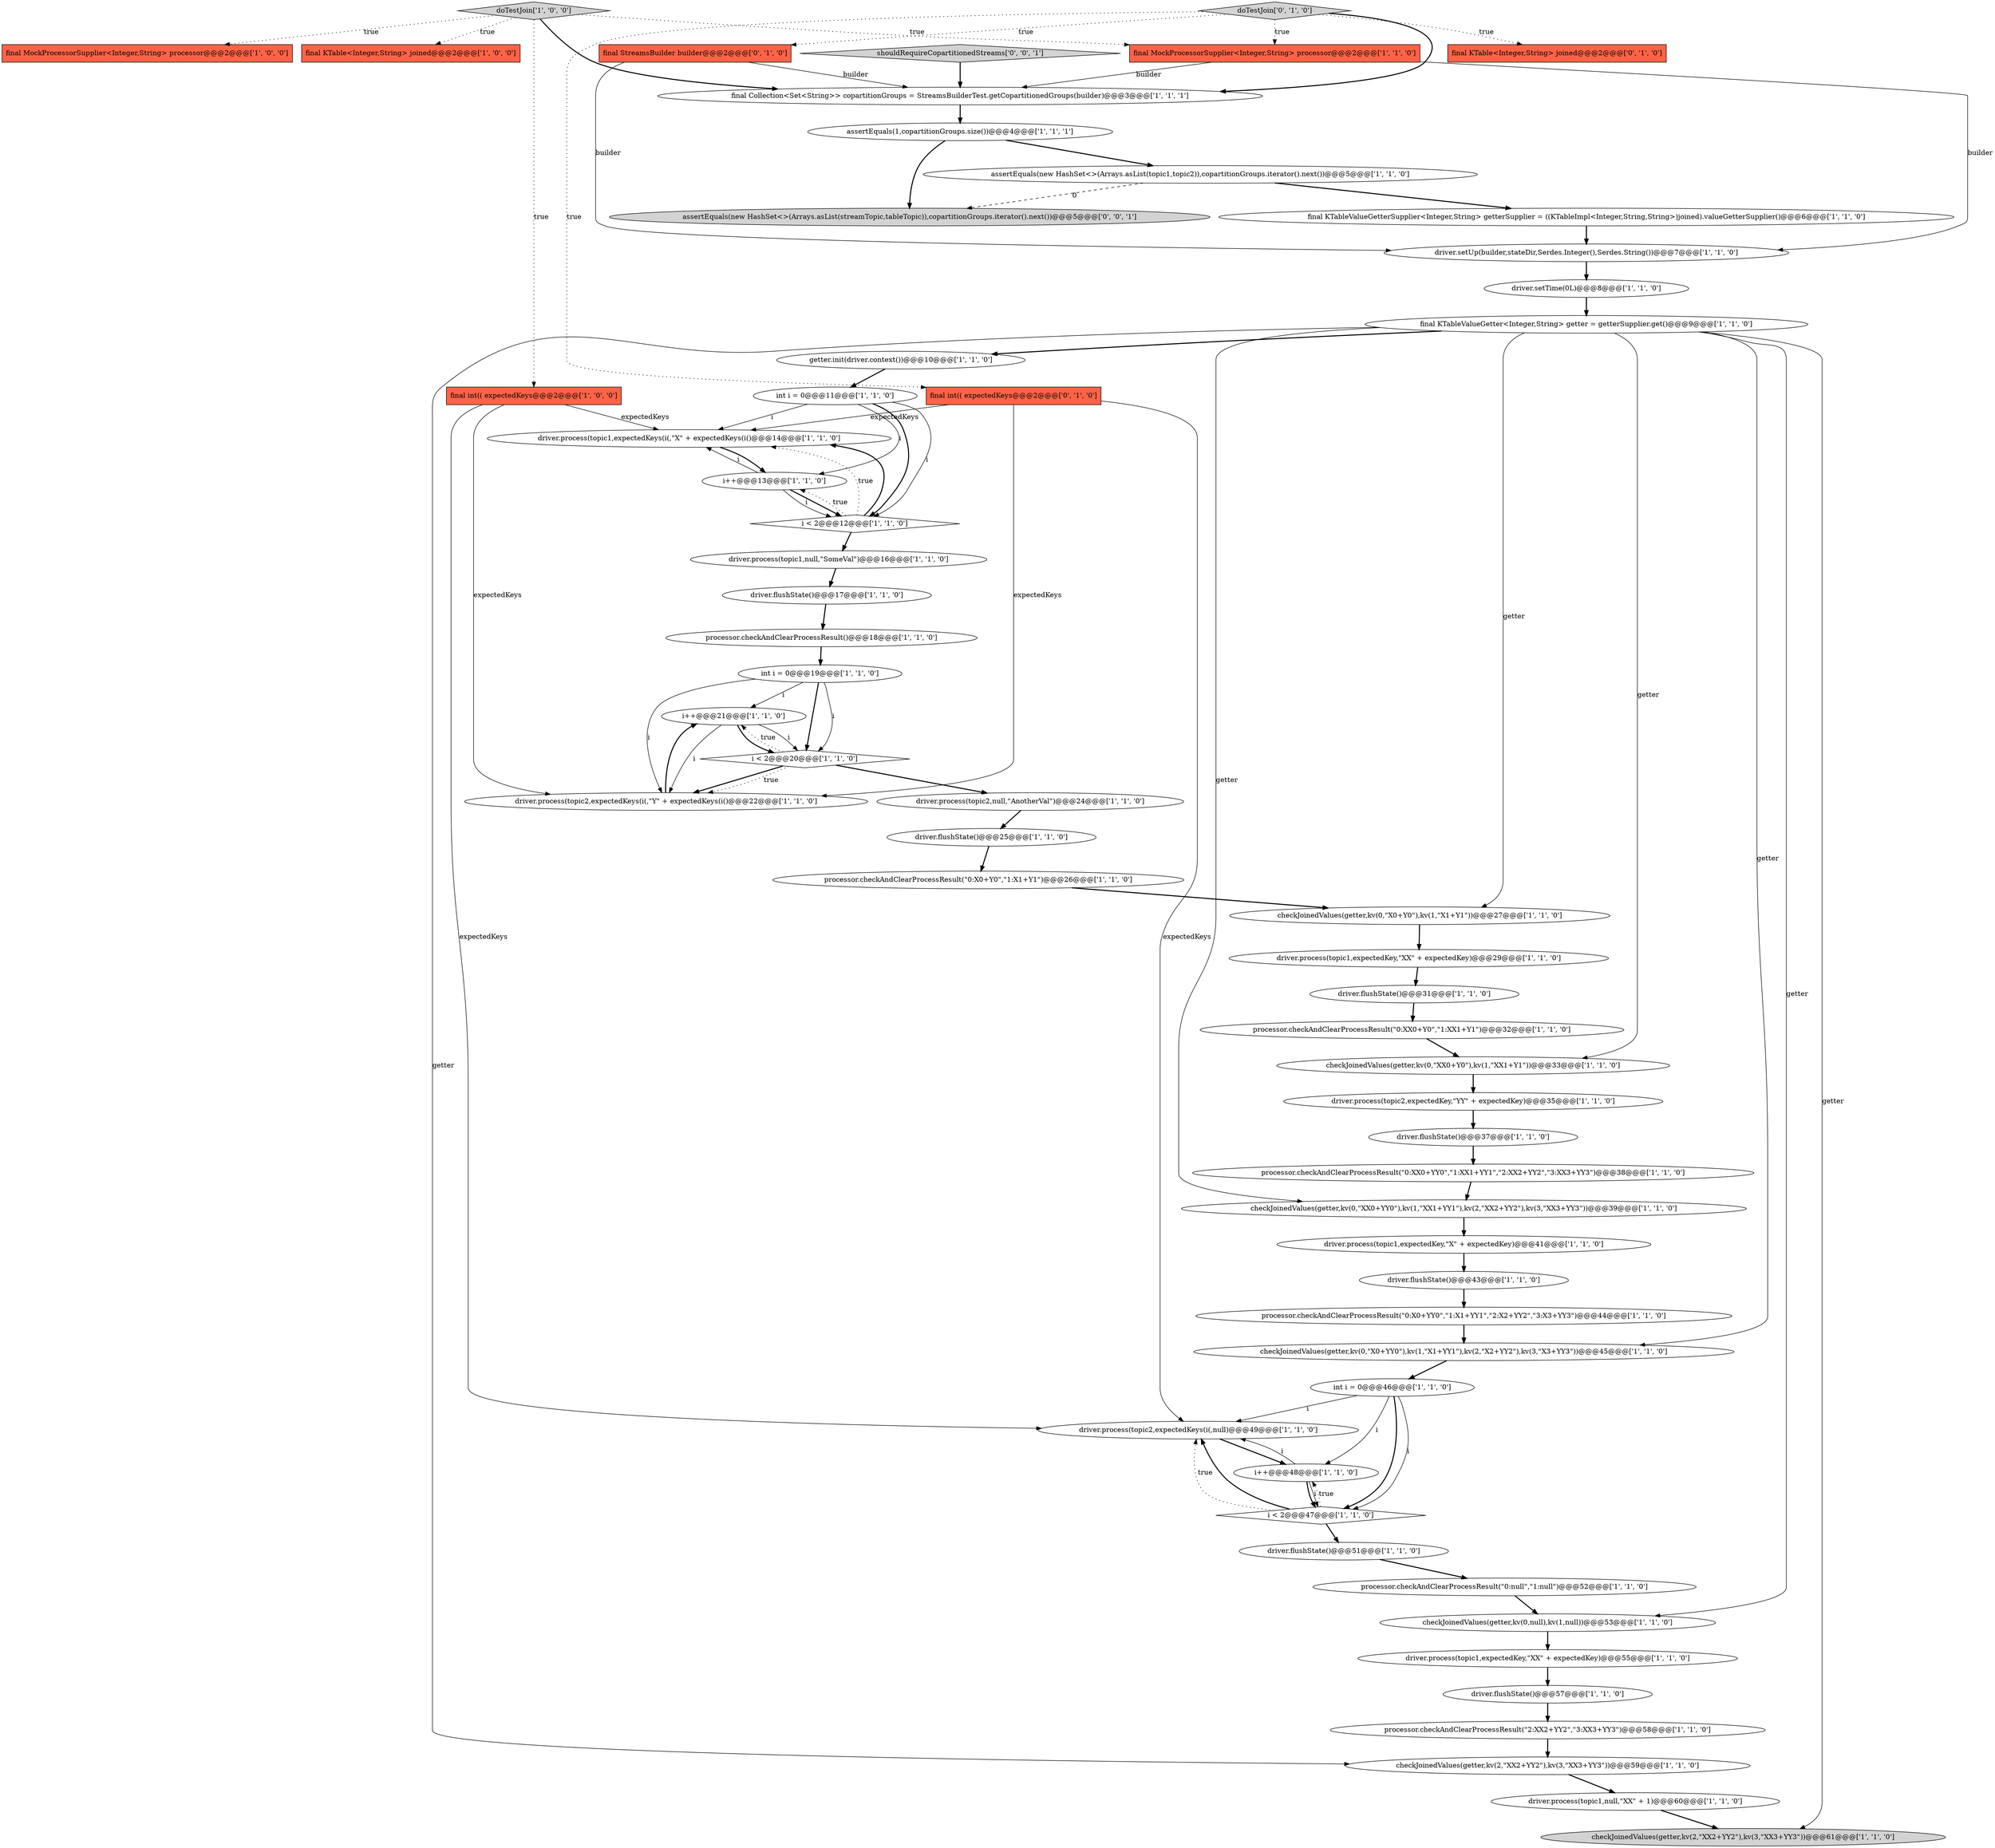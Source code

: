 digraph {
14 [style = filled, label = "int i = 0@@@11@@@['1', '1', '0']", fillcolor = white, shape = ellipse image = "AAA0AAABBB1BBB"];
28 [style = filled, label = "int i = 0@@@19@@@['1', '1', '0']", fillcolor = white, shape = ellipse image = "AAA0AAABBB1BBB"];
30 [style = filled, label = "final MockProcessorSupplier<Integer,String> processor@@@2@@@['1', '0', '0']", fillcolor = tomato, shape = box image = "AAA0AAABBB1BBB"];
13 [style = filled, label = "checkJoinedValues(getter,kv(2,\"XX2+YY2\"),kv(3,\"XX3+YY3\"))@@@59@@@['1', '1', '0']", fillcolor = white, shape = ellipse image = "AAA0AAABBB1BBB"];
41 [style = filled, label = "checkJoinedValues(getter,kv(0,\"X0+Y0\"),kv(1,\"X1+Y1\"))@@@27@@@['1', '1', '0']", fillcolor = white, shape = ellipse image = "AAA0AAABBB1BBB"];
5 [style = filled, label = "doTestJoin['1', '0', '0']", fillcolor = lightgray, shape = diamond image = "AAA0AAABBB1BBB"];
8 [style = filled, label = "driver.process(topic2,expectedKeys(i(,null)@@@49@@@['1', '1', '0']", fillcolor = white, shape = ellipse image = "AAA0AAABBB1BBB"];
16 [style = filled, label = "final KTableValueGetter<Integer,String> getter = getterSupplier.get()@@@9@@@['1', '1', '0']", fillcolor = white, shape = ellipse image = "AAA0AAABBB1BBB"];
23 [style = filled, label = "processor.checkAndClearProcessResult()@@@18@@@['1', '1', '0']", fillcolor = white, shape = ellipse image = "AAA0AAABBB1BBB"];
46 [style = filled, label = "assertEquals(new HashSet<>(Arrays.asList(topic1,topic2)),copartitionGroups.iterator().next())@@@5@@@['1', '1', '0']", fillcolor = white, shape = ellipse image = "AAA0AAABBB1BBB"];
9 [style = filled, label = "driver.process(topic1,expectedKey,\"X\" + expectedKey)@@@41@@@['1', '1', '0']", fillcolor = white, shape = ellipse image = "AAA0AAABBB1BBB"];
12 [style = filled, label = "driver.flushState()@@@17@@@['1', '1', '0']", fillcolor = white, shape = ellipse image = "AAA0AAABBB1BBB"];
48 [style = filled, label = "final MockProcessorSupplier<Integer,String> processor@@@2@@@['1', '1', '0']", fillcolor = tomato, shape = box image = "AAA0AAABBB1BBB"];
4 [style = filled, label = "processor.checkAndClearProcessResult(\"0:XX0+YY0\",\"1:XX1+YY1\",\"2:XX2+YY2\",\"3:XX3+YY3\")@@@38@@@['1', '1', '0']", fillcolor = white, shape = ellipse image = "AAA0AAABBB1BBB"];
34 [style = filled, label = "driver.flushState()@@@43@@@['1', '1', '0']", fillcolor = white, shape = ellipse image = "AAA0AAABBB1BBB"];
53 [style = filled, label = "doTestJoin['0', '1', '0']", fillcolor = lightgray, shape = diamond image = "AAA0AAABBB2BBB"];
19 [style = filled, label = "processor.checkAndClearProcessResult(\"0:X0+Y0\",\"1:X1+Y1\")@@@26@@@['1', '1', '0']", fillcolor = white, shape = ellipse image = "AAA0AAABBB1BBB"];
55 [style = filled, label = "final StreamsBuilder builder@@@2@@@['0', '1', '0']", fillcolor = tomato, shape = box image = "AAA0AAABBB2BBB"];
36 [style = filled, label = "driver.process(topic1,null,\"SomeVal\")@@@16@@@['1', '1', '0']", fillcolor = white, shape = ellipse image = "AAA0AAABBB1BBB"];
44 [style = filled, label = "driver.process(topic1,expectedKey,\"XX\" + expectedKey)@@@29@@@['1', '1', '0']", fillcolor = white, shape = ellipse image = "AAA0AAABBB1BBB"];
43 [style = filled, label = "driver.process(topic2,null,\"AnotherVal\")@@@24@@@['1', '1', '0']", fillcolor = white, shape = ellipse image = "AAA0AAABBB1BBB"];
10 [style = filled, label = "i < 2@@@47@@@['1', '1', '0']", fillcolor = white, shape = diamond image = "AAA0AAABBB1BBB"];
3 [style = filled, label = "int i = 0@@@46@@@['1', '1', '0']", fillcolor = white, shape = ellipse image = "AAA0AAABBB1BBB"];
58 [style = filled, label = "assertEquals(new HashSet<>(Arrays.asList(streamTopic,tableTopic)),copartitionGroups.iterator().next())@@@5@@@['0', '0', '1']", fillcolor = lightgray, shape = ellipse image = "AAA0AAABBB3BBB"];
39 [style = filled, label = "checkJoinedValues(getter,kv(0,\"X0+YY0\"),kv(1,\"X1+YY1\"),kv(2,\"X2+YY2\"),kv(3,\"X3+YY3\"))@@@45@@@['1', '1', '0']", fillcolor = white, shape = ellipse image = "AAA0AAABBB1BBB"];
2 [style = filled, label = "driver.process(topic1,expectedKeys(i(,\"X\" + expectedKeys(i()@@@14@@@['1', '1', '0']", fillcolor = white, shape = ellipse image = "AAA0AAABBB1BBB"];
17 [style = filled, label = "i++@@@48@@@['1', '1', '0']", fillcolor = white, shape = ellipse image = "AAA0AAABBB1BBB"];
7 [style = filled, label = "assertEquals(1,copartitionGroups.size())@@@4@@@['1', '1', '1']", fillcolor = white, shape = ellipse image = "AAA0AAABBB1BBB"];
31 [style = filled, label = "driver.process(topic1,null,\"XX\" + 1)@@@60@@@['1', '1', '0']", fillcolor = white, shape = ellipse image = "AAA0AAABBB1BBB"];
56 [style = filled, label = "final KTable<Integer,String> joined@@@2@@@['0', '1', '0']", fillcolor = tomato, shape = box image = "AAA0AAABBB2BBB"];
6 [style = filled, label = "getter.init(driver.context())@@@10@@@['1', '1', '0']", fillcolor = white, shape = ellipse image = "AAA0AAABBB1BBB"];
33 [style = filled, label = "checkJoinedValues(getter,kv(0,\"XX0+YY0\"),kv(1,\"XX1+YY1\"),kv(2,\"XX2+YY2\"),kv(3,\"XX3+YY3\"))@@@39@@@['1', '1', '0']", fillcolor = white, shape = ellipse image = "AAA0AAABBB1BBB"];
11 [style = filled, label = "driver.process(topic1,expectedKey,\"XX\" + expectedKey)@@@55@@@['1', '1', '0']", fillcolor = white, shape = ellipse image = "AAA0AAABBB1BBB"];
24 [style = filled, label = "driver.setTime(0L)@@@8@@@['1', '1', '0']", fillcolor = white, shape = ellipse image = "AAA0AAABBB1BBB"];
50 [style = filled, label = "driver.flushState()@@@51@@@['1', '1', '0']", fillcolor = white, shape = ellipse image = "AAA0AAABBB1BBB"];
20 [style = filled, label = "driver.flushState()@@@31@@@['1', '1', '0']", fillcolor = white, shape = ellipse image = "AAA0AAABBB1BBB"];
47 [style = filled, label = "processor.checkAndClearProcessResult(\"2:XX2+YY2\",\"3:XX3+YY3\")@@@58@@@['1', '1', '0']", fillcolor = white, shape = ellipse image = "AAA0AAABBB1BBB"];
57 [style = filled, label = "shouldRequireCopartitionedStreams['0', '0', '1']", fillcolor = lightgray, shape = diamond image = "AAA0AAABBB3BBB"];
22 [style = filled, label = "final KTableValueGetterSupplier<Integer,String> getterSupplier = ((KTableImpl<Integer,String,String>)joined).valueGetterSupplier()@@@6@@@['1', '1', '0']", fillcolor = white, shape = ellipse image = "AAA0AAABBB1BBB"];
35 [style = filled, label = "processor.checkAndClearProcessResult(\"0:null\",\"1:null\")@@@52@@@['1', '1', '0']", fillcolor = white, shape = ellipse image = "AAA0AAABBB1BBB"];
29 [style = filled, label = "final KTable<Integer,String> joined@@@2@@@['1', '0', '0']", fillcolor = tomato, shape = box image = "AAA0AAABBB1BBB"];
26 [style = filled, label = "driver.flushState()@@@37@@@['1', '1', '0']", fillcolor = white, shape = ellipse image = "AAA0AAABBB1BBB"];
32 [style = filled, label = "i < 2@@@12@@@['1', '1', '0']", fillcolor = white, shape = diamond image = "AAA0AAABBB1BBB"];
52 [style = filled, label = "i++@@@21@@@['1', '1', '0']", fillcolor = white, shape = ellipse image = "AAA0AAABBB1BBB"];
40 [style = filled, label = "checkJoinedValues(getter,kv(0,null),kv(1,null))@@@53@@@['1', '1', '0']", fillcolor = white, shape = ellipse image = "AAA0AAABBB1BBB"];
49 [style = filled, label = "driver.flushState()@@@25@@@['1', '1', '0']", fillcolor = white, shape = ellipse image = "AAA0AAABBB1BBB"];
54 [style = filled, label = "final int(( expectedKeys@@@2@@@['0', '1', '0']", fillcolor = tomato, shape = box image = "AAA0AAABBB2BBB"];
1 [style = filled, label = "checkJoinedValues(getter,kv(0,\"XX0+Y0\"),kv(1,\"XX1+Y1\"))@@@33@@@['1', '1', '0']", fillcolor = white, shape = ellipse image = "AAA0AAABBB1BBB"];
0 [style = filled, label = "i < 2@@@20@@@['1', '1', '0']", fillcolor = white, shape = diamond image = "AAA0AAABBB1BBB"];
18 [style = filled, label = "i++@@@13@@@['1', '1', '0']", fillcolor = white, shape = ellipse image = "AAA0AAABBB1BBB"];
45 [style = filled, label = "driver.process(topic2,expectedKey,\"YY\" + expectedKey)@@@35@@@['1', '1', '0']", fillcolor = white, shape = ellipse image = "AAA0AAABBB1BBB"];
15 [style = filled, label = "driver.process(topic2,expectedKeys(i(,\"Y\" + expectedKeys(i()@@@22@@@['1', '1', '0']", fillcolor = white, shape = ellipse image = "AAA0AAABBB1BBB"];
21 [style = filled, label = "processor.checkAndClearProcessResult(\"0:X0+YY0\",\"1:X1+YY1\",\"2:X2+YY2\",\"3:X3+YY3\")@@@44@@@['1', '1', '0']", fillcolor = white, shape = ellipse image = "AAA0AAABBB1BBB"];
42 [style = filled, label = "checkJoinedValues(getter,kv(2,\"XX2+YY2\"),kv(3,\"XX3+YY3\"))@@@61@@@['1', '1', '0']", fillcolor = lightgray, shape = ellipse image = "AAA0AAABBB1BBB"];
27 [style = filled, label = "driver.setUp(builder,stateDir,Serdes.Integer(),Serdes.String())@@@7@@@['1', '1', '0']", fillcolor = white, shape = ellipse image = "AAA0AAABBB1BBB"];
37 [style = filled, label = "processor.checkAndClearProcessResult(\"0:XX0+Y0\",\"1:XX1+Y1\")@@@32@@@['1', '1', '0']", fillcolor = white, shape = ellipse image = "AAA0AAABBB1BBB"];
38 [style = filled, label = "final int(( expectedKeys@@@2@@@['1', '0', '0']", fillcolor = tomato, shape = box image = "AAA0AAABBB1BBB"];
51 [style = filled, label = "final Collection<Set<String>> copartitionGroups = StreamsBuilderTest.getCopartitionedGroups(builder)@@@3@@@['1', '1', '1']", fillcolor = white, shape = ellipse image = "AAA0AAABBB1BBB"];
25 [style = filled, label = "driver.flushState()@@@57@@@['1', '1', '0']", fillcolor = white, shape = ellipse image = "AAA0AAABBB1BBB"];
3->10 [style = bold, label=""];
20->37 [style = bold, label=""];
14->32 [style = bold, label=""];
14->32 [style = solid, label="i"];
28->0 [style = solid, label="i"];
21->39 [style = bold, label=""];
12->23 [style = bold, label=""];
53->54 [style = dotted, label="true"];
16->13 [style = solid, label="getter"];
0->15 [style = bold, label=""];
55->27 [style = solid, label="builder"];
16->6 [style = bold, label=""];
5->38 [style = dotted, label="true"];
16->1 [style = solid, label="getter"];
33->9 [style = bold, label=""];
53->48 [style = dotted, label="true"];
45->26 [style = bold, label=""];
38->8 [style = solid, label="expectedKeys"];
38->15 [style = solid, label="expectedKeys"];
16->33 [style = solid, label="getter"];
9->34 [style = bold, label=""];
5->48 [style = dotted, label="true"];
28->0 [style = bold, label=""];
54->15 [style = solid, label="expectedKeys"];
48->27 [style = solid, label="builder"];
40->11 [style = bold, label=""];
35->40 [style = bold, label=""];
16->39 [style = solid, label="getter"];
17->10 [style = solid, label="i"];
18->2 [style = solid, label="i"];
54->8 [style = solid, label="expectedKeys"];
46->22 [style = bold, label=""];
41->44 [style = bold, label=""];
13->31 [style = bold, label=""];
26->4 [style = bold, label=""];
52->0 [style = solid, label="i"];
7->46 [style = bold, label=""];
16->40 [style = solid, label="getter"];
18->32 [style = bold, label=""];
5->51 [style = bold, label=""];
3->17 [style = solid, label="i"];
53->51 [style = bold, label=""];
6->14 [style = bold, label=""];
32->2 [style = bold, label=""];
57->51 [style = bold, label=""];
10->8 [style = dotted, label="true"];
50->35 [style = bold, label=""];
28->52 [style = solid, label="i"];
0->15 [style = dotted, label="true"];
3->10 [style = solid, label="i"];
14->2 [style = solid, label="i"];
36->12 [style = bold, label=""];
47->13 [style = bold, label=""];
16->42 [style = solid, label="getter"];
34->21 [style = bold, label=""];
52->0 [style = bold, label=""];
11->25 [style = bold, label=""];
14->18 [style = solid, label="i"];
43->49 [style = bold, label=""];
32->2 [style = dotted, label="true"];
0->52 [style = dotted, label="true"];
3->8 [style = solid, label="i"];
10->8 [style = bold, label=""];
44->20 [style = bold, label=""];
17->8 [style = solid, label="i"];
1->45 [style = bold, label=""];
49->19 [style = bold, label=""];
0->43 [style = bold, label=""];
53->56 [style = dotted, label="true"];
24->16 [style = bold, label=""];
4->33 [style = bold, label=""];
32->18 [style = dotted, label="true"];
7->58 [style = bold, label=""];
37->1 [style = bold, label=""];
48->51 [style = solid, label="builder"];
54->2 [style = solid, label="expectedKeys"];
38->2 [style = solid, label="expectedKeys"];
28->15 [style = solid, label="i"];
15->52 [style = bold, label=""];
46->58 [style = dashed, label="0"];
18->32 [style = solid, label="i"];
22->27 [style = bold, label=""];
55->51 [style = solid, label="builder"];
8->17 [style = bold, label=""];
32->36 [style = bold, label=""];
10->50 [style = bold, label=""];
51->7 [style = bold, label=""];
27->24 [style = bold, label=""];
5->30 [style = dotted, label="true"];
31->42 [style = bold, label=""];
2->18 [style = bold, label=""];
53->55 [style = dotted, label="true"];
16->41 [style = solid, label="getter"];
25->47 [style = bold, label=""];
52->15 [style = solid, label="i"];
19->41 [style = bold, label=""];
39->3 [style = bold, label=""];
23->28 [style = bold, label=""];
10->17 [style = dotted, label="true"];
5->29 [style = dotted, label="true"];
17->10 [style = bold, label=""];
}
